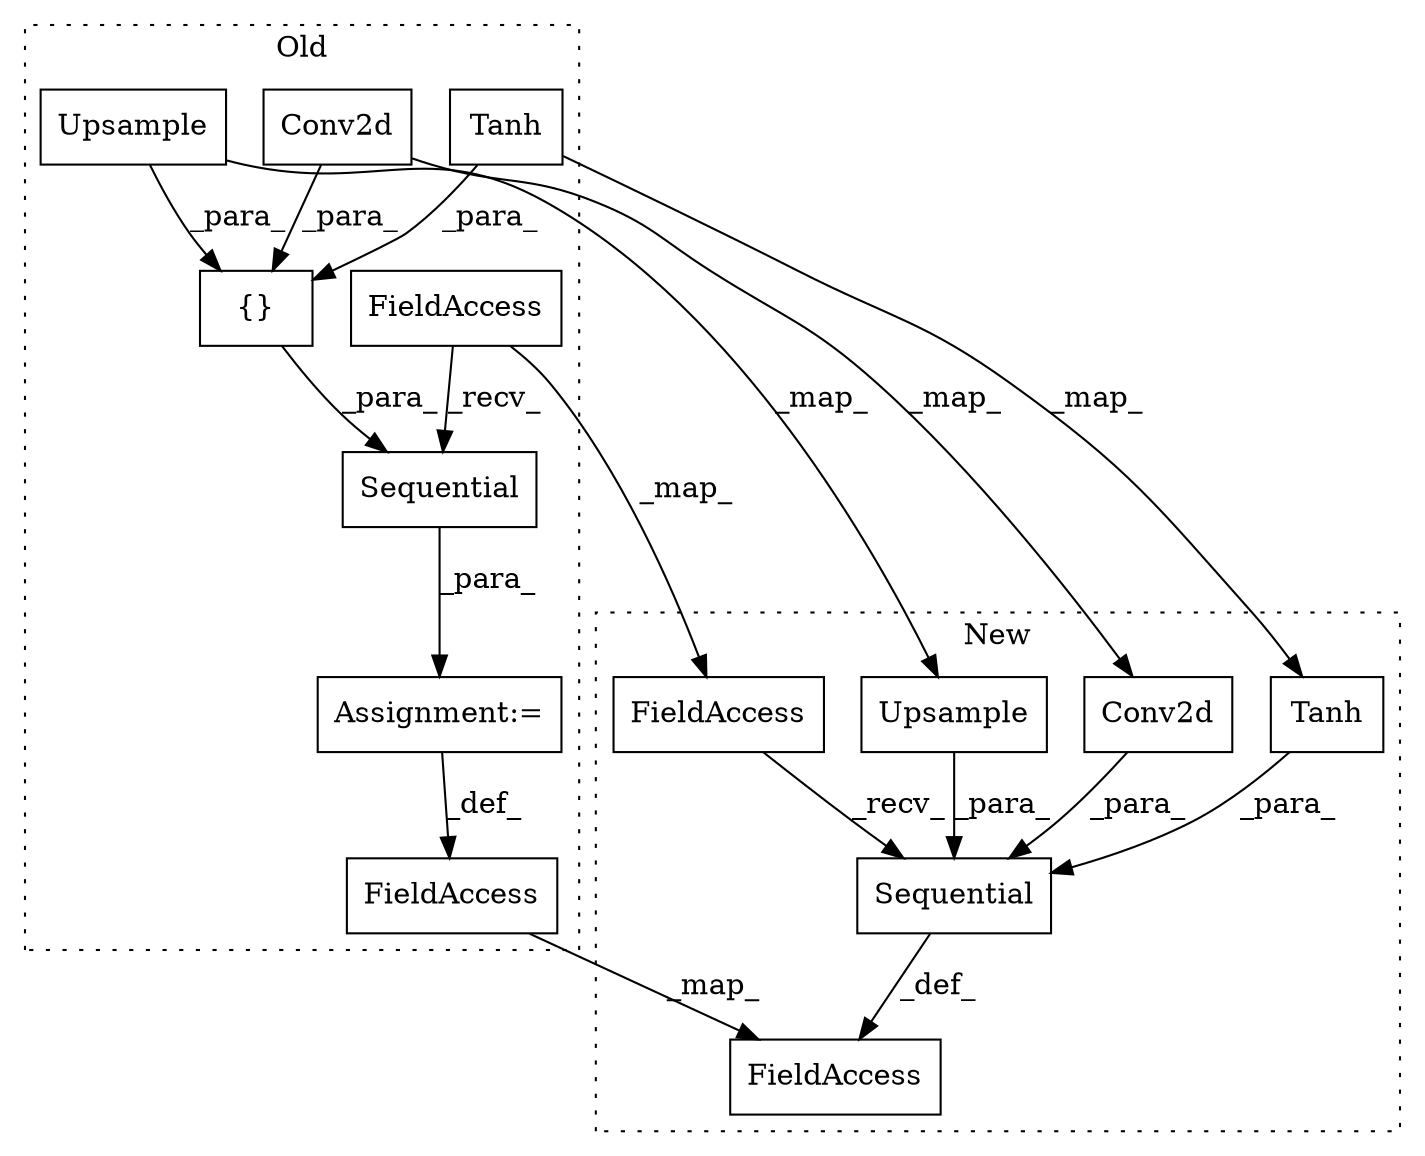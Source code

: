 digraph G {
subgraph cluster0 {
1 [label="Upsample" a="32" s="1841,1851" l="9,1" shape="box"];
4 [label="FieldAccess" a="22" s="1915" l="10" shape="box"];
5 [label="Conv2d" a="32" s="1862,1891" l="7,1" shape="box"];
7 [label="Tanh" a="32" s="1902" l="6" shape="box"];
9 [label="{}" a="4" s="1831,1908" l="1,1" shape="box"];
10 [label="Sequential" a="32" s="1935,1951" l="11,1" shape="box"];
12 [label="Assignment:=" a="7" s="1925" l="1" shape="box"];
14 [label="FieldAccess" a="22" s="1926" l="8" shape="box"];
label = "Old";
style="dotted";
}
subgraph cluster1 {
2 [label="Upsample" a="32" s="1952,1962" l="9,1" shape="box"];
3 [label="FieldAccess" a="22" s="1912" l="10" shape="box"];
6 [label="Conv2d" a="32" s="2043,2070" l="7,1" shape="box"];
8 [label="Tanh" a="32" s="2081" l="6" shape="box"];
11 [label="Sequential" a="32" s="1932,2087" l="11,1" shape="box"];
13 [label="FieldAccess" a="22" s="1923" l="8" shape="box"];
label = "New";
style="dotted";
}
1 -> 2 [label="_map_"];
1 -> 9 [label="_para_"];
2 -> 11 [label="_para_"];
4 -> 3 [label="_map_"];
5 -> 6 [label="_map_"];
5 -> 9 [label="_para_"];
6 -> 11 [label="_para_"];
7 -> 9 [label="_para_"];
7 -> 8 [label="_map_"];
8 -> 11 [label="_para_"];
9 -> 10 [label="_para_"];
10 -> 12 [label="_para_"];
11 -> 3 [label="_def_"];
12 -> 4 [label="_def_"];
13 -> 11 [label="_recv_"];
14 -> 13 [label="_map_"];
14 -> 10 [label="_recv_"];
}